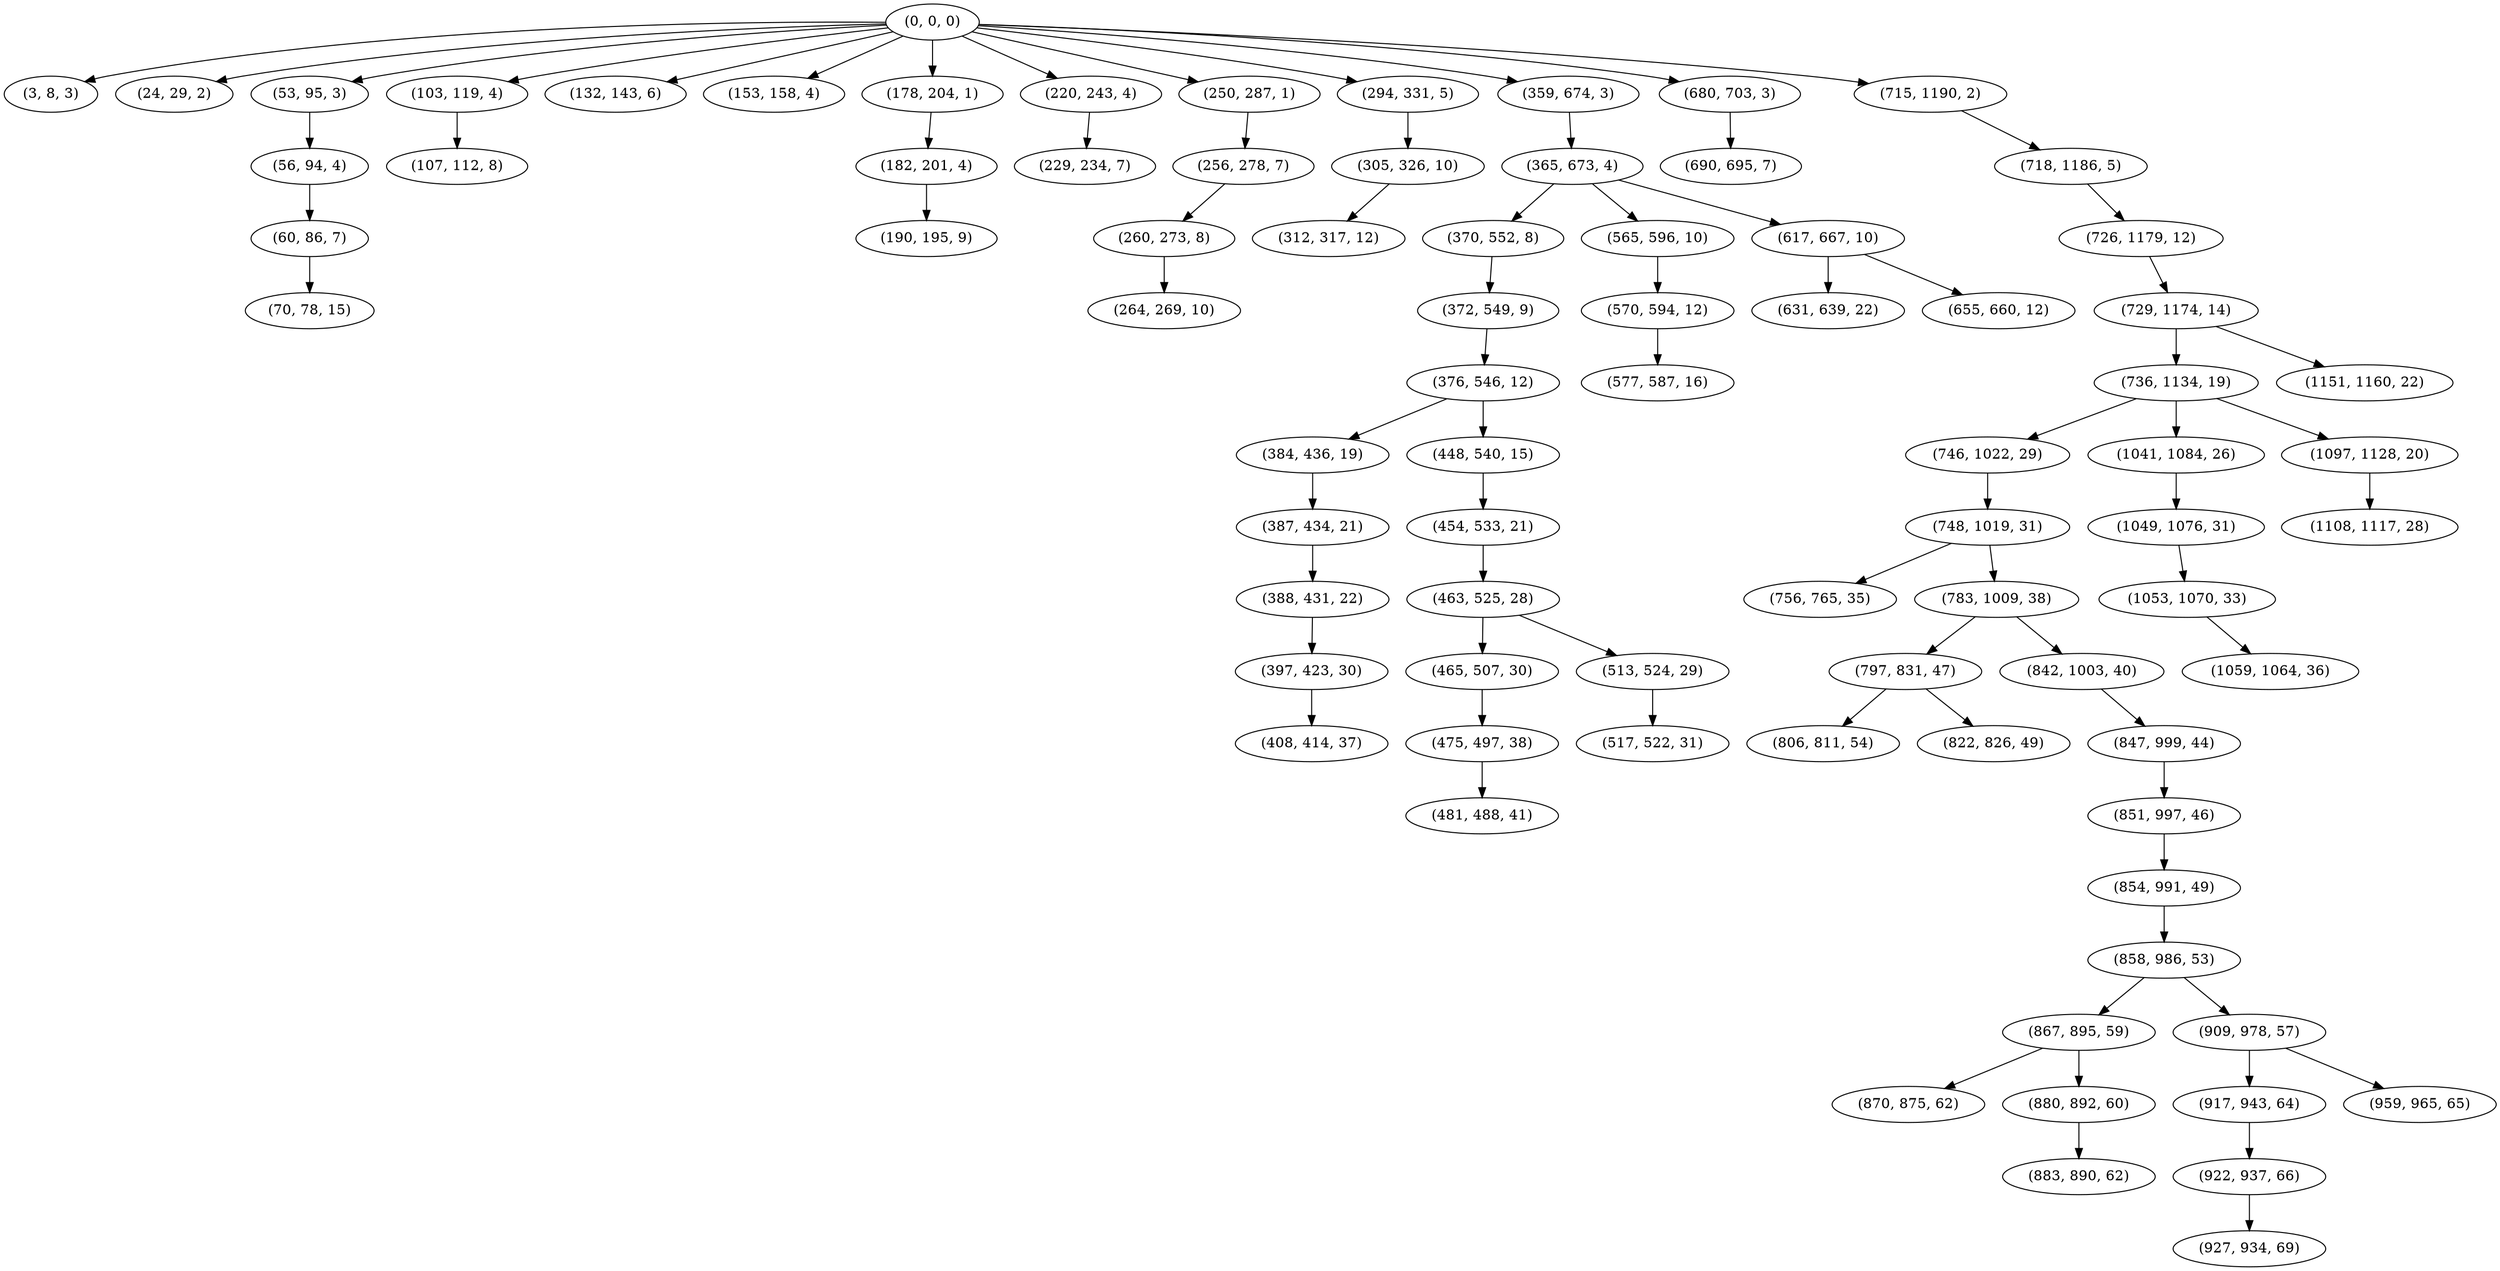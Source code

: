digraph tree {
    "(0, 0, 0)";
    "(3, 8, 3)";
    "(24, 29, 2)";
    "(53, 95, 3)";
    "(56, 94, 4)";
    "(60, 86, 7)";
    "(70, 78, 15)";
    "(103, 119, 4)";
    "(107, 112, 8)";
    "(132, 143, 6)";
    "(153, 158, 4)";
    "(178, 204, 1)";
    "(182, 201, 4)";
    "(190, 195, 9)";
    "(220, 243, 4)";
    "(229, 234, 7)";
    "(250, 287, 1)";
    "(256, 278, 7)";
    "(260, 273, 8)";
    "(264, 269, 10)";
    "(294, 331, 5)";
    "(305, 326, 10)";
    "(312, 317, 12)";
    "(359, 674, 3)";
    "(365, 673, 4)";
    "(370, 552, 8)";
    "(372, 549, 9)";
    "(376, 546, 12)";
    "(384, 436, 19)";
    "(387, 434, 21)";
    "(388, 431, 22)";
    "(397, 423, 30)";
    "(408, 414, 37)";
    "(448, 540, 15)";
    "(454, 533, 21)";
    "(463, 525, 28)";
    "(465, 507, 30)";
    "(475, 497, 38)";
    "(481, 488, 41)";
    "(513, 524, 29)";
    "(517, 522, 31)";
    "(565, 596, 10)";
    "(570, 594, 12)";
    "(577, 587, 16)";
    "(617, 667, 10)";
    "(631, 639, 22)";
    "(655, 660, 12)";
    "(680, 703, 3)";
    "(690, 695, 7)";
    "(715, 1190, 2)";
    "(718, 1186, 5)";
    "(726, 1179, 12)";
    "(729, 1174, 14)";
    "(736, 1134, 19)";
    "(746, 1022, 29)";
    "(748, 1019, 31)";
    "(756, 765, 35)";
    "(783, 1009, 38)";
    "(797, 831, 47)";
    "(806, 811, 54)";
    "(822, 826, 49)";
    "(842, 1003, 40)";
    "(847, 999, 44)";
    "(851, 997, 46)";
    "(854, 991, 49)";
    "(858, 986, 53)";
    "(867, 895, 59)";
    "(870, 875, 62)";
    "(880, 892, 60)";
    "(883, 890, 62)";
    "(909, 978, 57)";
    "(917, 943, 64)";
    "(922, 937, 66)";
    "(927, 934, 69)";
    "(959, 965, 65)";
    "(1041, 1084, 26)";
    "(1049, 1076, 31)";
    "(1053, 1070, 33)";
    "(1059, 1064, 36)";
    "(1097, 1128, 20)";
    "(1108, 1117, 28)";
    "(1151, 1160, 22)";
    "(0, 0, 0)" -> "(3, 8, 3)";
    "(0, 0, 0)" -> "(24, 29, 2)";
    "(0, 0, 0)" -> "(53, 95, 3)";
    "(0, 0, 0)" -> "(103, 119, 4)";
    "(0, 0, 0)" -> "(132, 143, 6)";
    "(0, 0, 0)" -> "(153, 158, 4)";
    "(0, 0, 0)" -> "(178, 204, 1)";
    "(0, 0, 0)" -> "(220, 243, 4)";
    "(0, 0, 0)" -> "(250, 287, 1)";
    "(0, 0, 0)" -> "(294, 331, 5)";
    "(0, 0, 0)" -> "(359, 674, 3)";
    "(0, 0, 0)" -> "(680, 703, 3)";
    "(0, 0, 0)" -> "(715, 1190, 2)";
    "(53, 95, 3)" -> "(56, 94, 4)";
    "(56, 94, 4)" -> "(60, 86, 7)";
    "(60, 86, 7)" -> "(70, 78, 15)";
    "(103, 119, 4)" -> "(107, 112, 8)";
    "(178, 204, 1)" -> "(182, 201, 4)";
    "(182, 201, 4)" -> "(190, 195, 9)";
    "(220, 243, 4)" -> "(229, 234, 7)";
    "(250, 287, 1)" -> "(256, 278, 7)";
    "(256, 278, 7)" -> "(260, 273, 8)";
    "(260, 273, 8)" -> "(264, 269, 10)";
    "(294, 331, 5)" -> "(305, 326, 10)";
    "(305, 326, 10)" -> "(312, 317, 12)";
    "(359, 674, 3)" -> "(365, 673, 4)";
    "(365, 673, 4)" -> "(370, 552, 8)";
    "(365, 673, 4)" -> "(565, 596, 10)";
    "(365, 673, 4)" -> "(617, 667, 10)";
    "(370, 552, 8)" -> "(372, 549, 9)";
    "(372, 549, 9)" -> "(376, 546, 12)";
    "(376, 546, 12)" -> "(384, 436, 19)";
    "(376, 546, 12)" -> "(448, 540, 15)";
    "(384, 436, 19)" -> "(387, 434, 21)";
    "(387, 434, 21)" -> "(388, 431, 22)";
    "(388, 431, 22)" -> "(397, 423, 30)";
    "(397, 423, 30)" -> "(408, 414, 37)";
    "(448, 540, 15)" -> "(454, 533, 21)";
    "(454, 533, 21)" -> "(463, 525, 28)";
    "(463, 525, 28)" -> "(465, 507, 30)";
    "(463, 525, 28)" -> "(513, 524, 29)";
    "(465, 507, 30)" -> "(475, 497, 38)";
    "(475, 497, 38)" -> "(481, 488, 41)";
    "(513, 524, 29)" -> "(517, 522, 31)";
    "(565, 596, 10)" -> "(570, 594, 12)";
    "(570, 594, 12)" -> "(577, 587, 16)";
    "(617, 667, 10)" -> "(631, 639, 22)";
    "(617, 667, 10)" -> "(655, 660, 12)";
    "(680, 703, 3)" -> "(690, 695, 7)";
    "(715, 1190, 2)" -> "(718, 1186, 5)";
    "(718, 1186, 5)" -> "(726, 1179, 12)";
    "(726, 1179, 12)" -> "(729, 1174, 14)";
    "(729, 1174, 14)" -> "(736, 1134, 19)";
    "(729, 1174, 14)" -> "(1151, 1160, 22)";
    "(736, 1134, 19)" -> "(746, 1022, 29)";
    "(736, 1134, 19)" -> "(1041, 1084, 26)";
    "(736, 1134, 19)" -> "(1097, 1128, 20)";
    "(746, 1022, 29)" -> "(748, 1019, 31)";
    "(748, 1019, 31)" -> "(756, 765, 35)";
    "(748, 1019, 31)" -> "(783, 1009, 38)";
    "(783, 1009, 38)" -> "(797, 831, 47)";
    "(783, 1009, 38)" -> "(842, 1003, 40)";
    "(797, 831, 47)" -> "(806, 811, 54)";
    "(797, 831, 47)" -> "(822, 826, 49)";
    "(842, 1003, 40)" -> "(847, 999, 44)";
    "(847, 999, 44)" -> "(851, 997, 46)";
    "(851, 997, 46)" -> "(854, 991, 49)";
    "(854, 991, 49)" -> "(858, 986, 53)";
    "(858, 986, 53)" -> "(867, 895, 59)";
    "(858, 986, 53)" -> "(909, 978, 57)";
    "(867, 895, 59)" -> "(870, 875, 62)";
    "(867, 895, 59)" -> "(880, 892, 60)";
    "(880, 892, 60)" -> "(883, 890, 62)";
    "(909, 978, 57)" -> "(917, 943, 64)";
    "(909, 978, 57)" -> "(959, 965, 65)";
    "(917, 943, 64)" -> "(922, 937, 66)";
    "(922, 937, 66)" -> "(927, 934, 69)";
    "(1041, 1084, 26)" -> "(1049, 1076, 31)";
    "(1049, 1076, 31)" -> "(1053, 1070, 33)";
    "(1053, 1070, 33)" -> "(1059, 1064, 36)";
    "(1097, 1128, 20)" -> "(1108, 1117, 28)";
}
